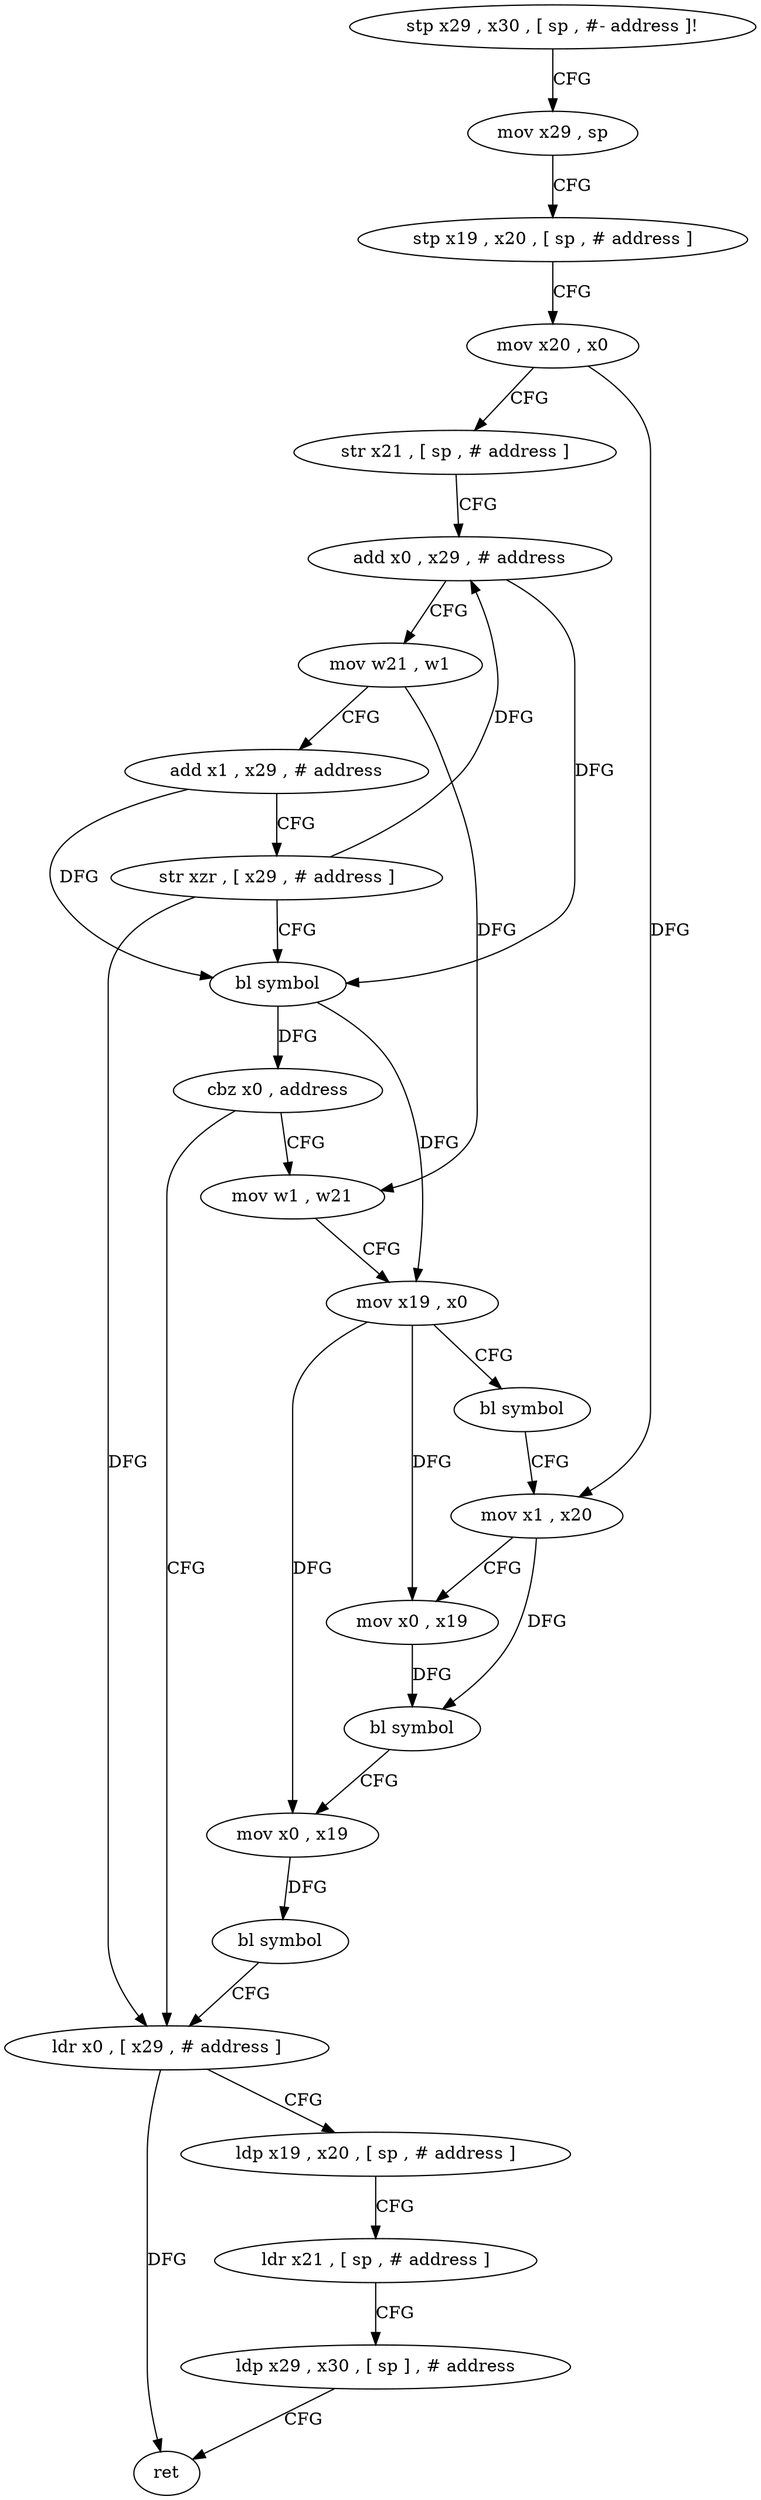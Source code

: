 digraph "func" {
"110880" [label = "stp x29 , x30 , [ sp , #- address ]!" ]
"110884" [label = "mov x29 , sp" ]
"110888" [label = "stp x19 , x20 , [ sp , # address ]" ]
"110892" [label = "mov x20 , x0" ]
"110896" [label = "str x21 , [ sp , # address ]" ]
"110900" [label = "add x0 , x29 , # address" ]
"110904" [label = "mov w21 , w1" ]
"110908" [label = "add x1 , x29 , # address" ]
"110912" [label = "str xzr , [ x29 , # address ]" ]
"110916" [label = "bl symbol" ]
"110920" [label = "cbz x0 , address" ]
"110956" [label = "ldr x0 , [ x29 , # address ]" ]
"110924" [label = "mov w1 , w21" ]
"110960" [label = "ldp x19 , x20 , [ sp , # address ]" ]
"110964" [label = "ldr x21 , [ sp , # address ]" ]
"110968" [label = "ldp x29 , x30 , [ sp ] , # address" ]
"110972" [label = "ret" ]
"110928" [label = "mov x19 , x0" ]
"110932" [label = "bl symbol" ]
"110936" [label = "mov x1 , x20" ]
"110940" [label = "mov x0 , x19" ]
"110944" [label = "bl symbol" ]
"110948" [label = "mov x0 , x19" ]
"110952" [label = "bl symbol" ]
"110880" -> "110884" [ label = "CFG" ]
"110884" -> "110888" [ label = "CFG" ]
"110888" -> "110892" [ label = "CFG" ]
"110892" -> "110896" [ label = "CFG" ]
"110892" -> "110936" [ label = "DFG" ]
"110896" -> "110900" [ label = "CFG" ]
"110900" -> "110904" [ label = "CFG" ]
"110900" -> "110916" [ label = "DFG" ]
"110904" -> "110908" [ label = "CFG" ]
"110904" -> "110924" [ label = "DFG" ]
"110908" -> "110912" [ label = "CFG" ]
"110908" -> "110916" [ label = "DFG" ]
"110912" -> "110916" [ label = "CFG" ]
"110912" -> "110900" [ label = "DFG" ]
"110912" -> "110956" [ label = "DFG" ]
"110916" -> "110920" [ label = "DFG" ]
"110916" -> "110928" [ label = "DFG" ]
"110920" -> "110956" [ label = "CFG" ]
"110920" -> "110924" [ label = "CFG" ]
"110956" -> "110960" [ label = "CFG" ]
"110956" -> "110972" [ label = "DFG" ]
"110924" -> "110928" [ label = "CFG" ]
"110960" -> "110964" [ label = "CFG" ]
"110964" -> "110968" [ label = "CFG" ]
"110968" -> "110972" [ label = "CFG" ]
"110928" -> "110932" [ label = "CFG" ]
"110928" -> "110940" [ label = "DFG" ]
"110928" -> "110948" [ label = "DFG" ]
"110932" -> "110936" [ label = "CFG" ]
"110936" -> "110940" [ label = "CFG" ]
"110936" -> "110944" [ label = "DFG" ]
"110940" -> "110944" [ label = "DFG" ]
"110944" -> "110948" [ label = "CFG" ]
"110948" -> "110952" [ label = "DFG" ]
"110952" -> "110956" [ label = "CFG" ]
}
